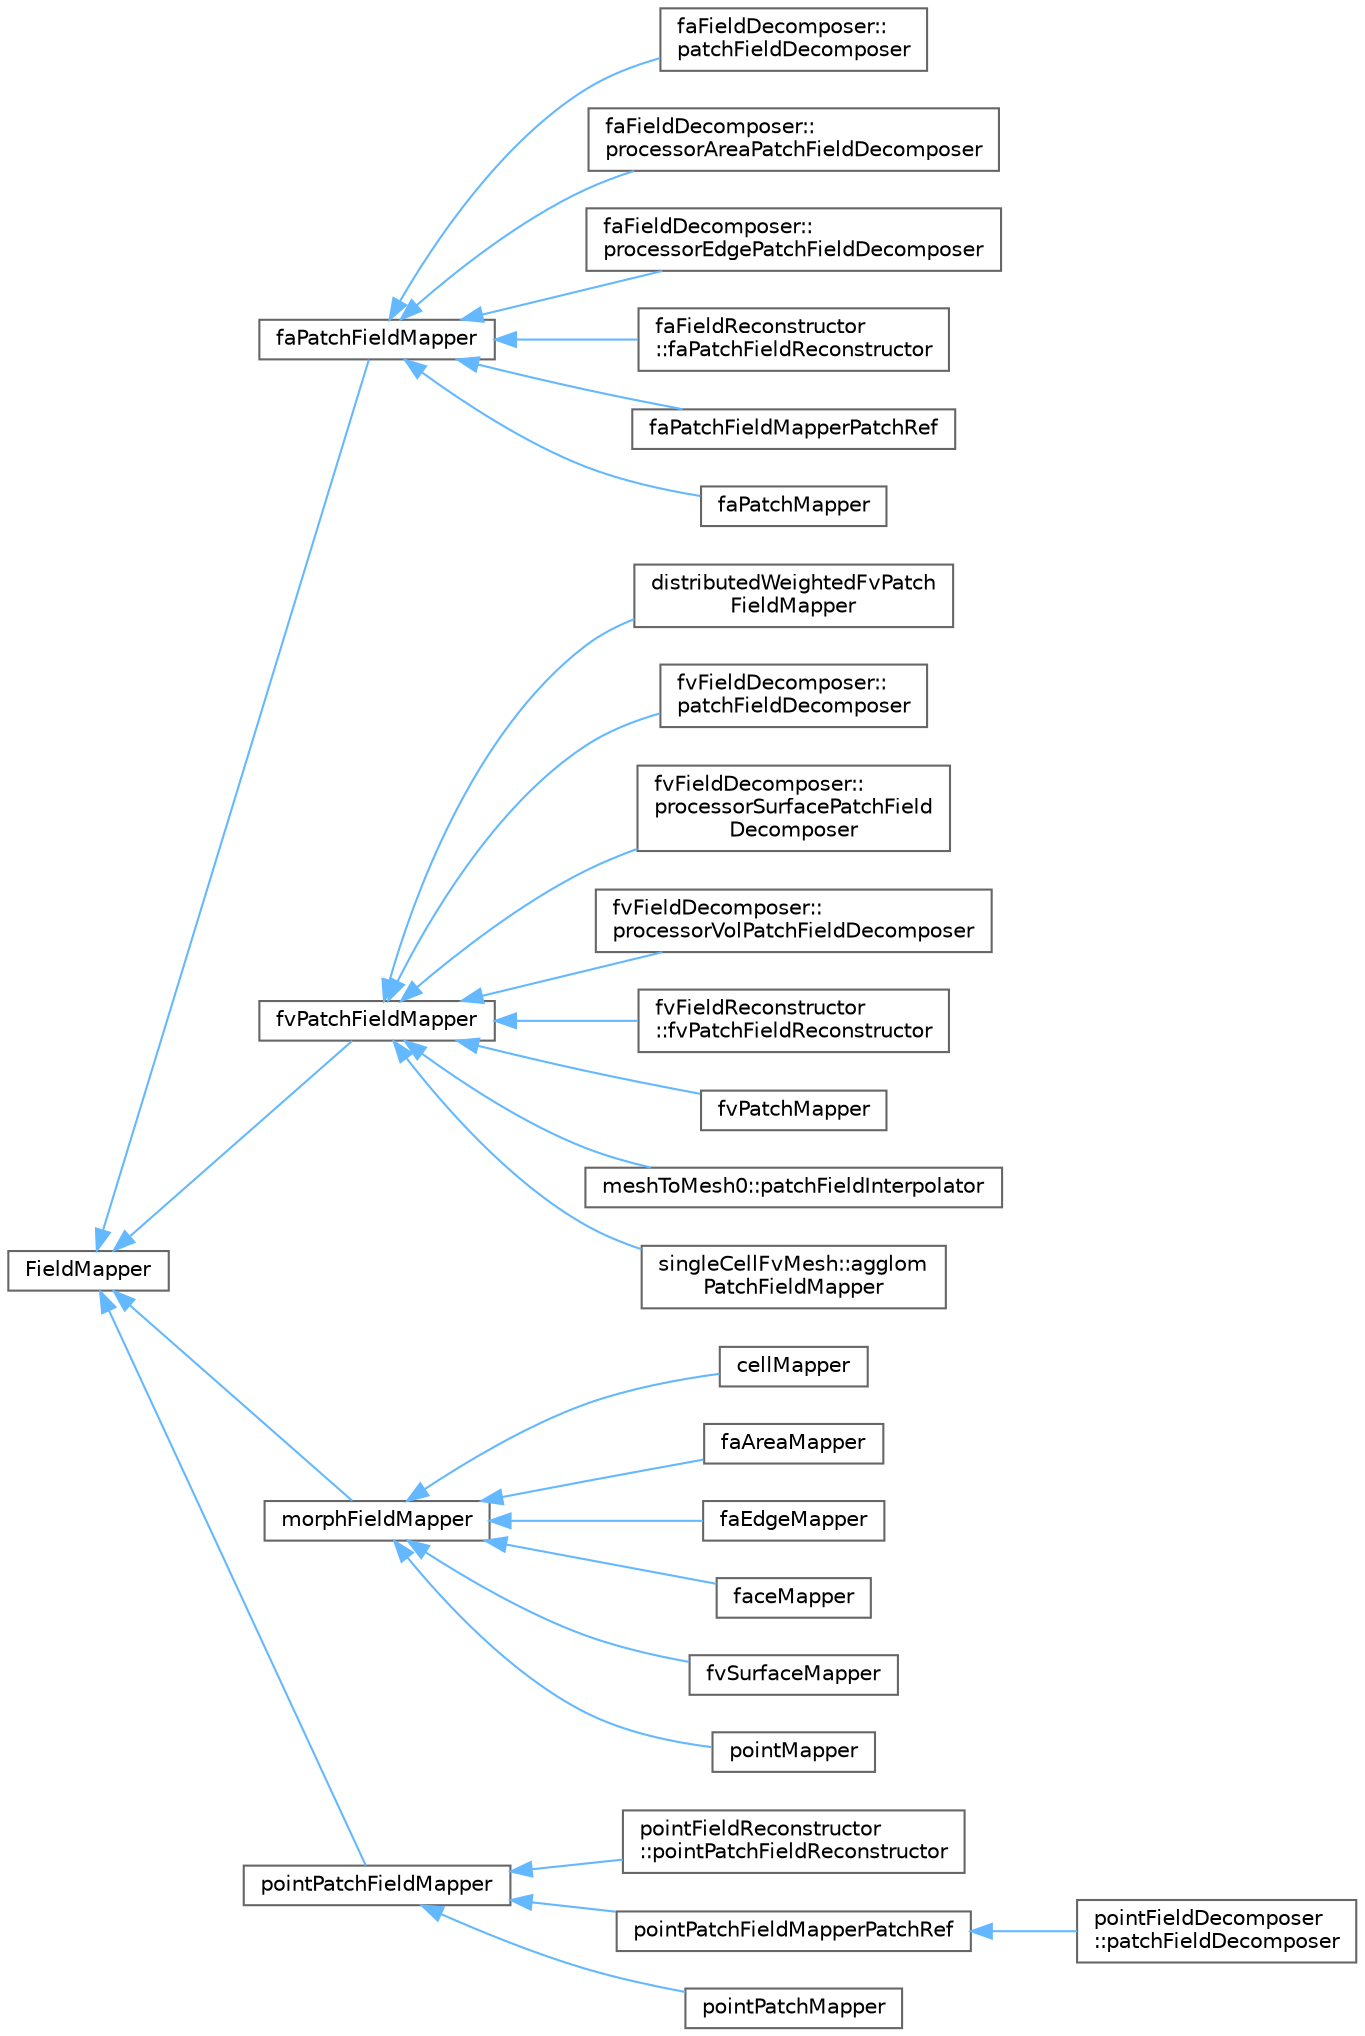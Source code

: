 digraph "Graphical Class Hierarchy"
{
 // LATEX_PDF_SIZE
  bgcolor="transparent";
  edge [fontname=Helvetica,fontsize=10,labelfontname=Helvetica,labelfontsize=10];
  node [fontname=Helvetica,fontsize=10,shape=box,height=0.2,width=0.4];
  rankdir="LR";
  Node0 [id="Node000000",label="FieldMapper",height=0.2,width=0.4,color="grey40", fillcolor="white", style="filled",URL="$classFoam_1_1FieldMapper.html",tooltip="Abstract base class to hold the Field mapping addressing and weights."];
  Node0 -> Node1 [id="edge4626_Node000000_Node000001",dir="back",color="steelblue1",style="solid",tooltip=" "];
  Node1 [id="Node000001",label="faPatchFieldMapper",height=0.2,width=0.4,color="grey40", fillcolor="white", style="filled",URL="$classFoam_1_1faPatchFieldMapper.html",tooltip="A FieldMapper for finite-area patch fields."];
  Node1 -> Node2 [id="edge4627_Node000001_Node000002",dir="back",color="steelblue1",style="solid",tooltip=" "];
  Node2 [id="Node000002",label="faFieldDecomposer::\lpatchFieldDecomposer",height=0.2,width=0.4,color="grey40", fillcolor="white", style="filled",URL="$classFoam_1_1faFieldDecomposer_1_1patchFieldDecomposer.html",tooltip=" "];
  Node1 -> Node3 [id="edge4628_Node000001_Node000003",dir="back",color="steelblue1",style="solid",tooltip=" "];
  Node3 [id="Node000003",label="faFieldDecomposer::\lprocessorAreaPatchFieldDecomposer",height=0.2,width=0.4,color="grey40", fillcolor="white", style="filled",URL="$classFoam_1_1faFieldDecomposer_1_1processorAreaPatchFieldDecomposer.html",tooltip=" "];
  Node1 -> Node4 [id="edge4629_Node000001_Node000004",dir="back",color="steelblue1",style="solid",tooltip=" "];
  Node4 [id="Node000004",label="faFieldDecomposer::\lprocessorEdgePatchFieldDecomposer",height=0.2,width=0.4,color="grey40", fillcolor="white", style="filled",URL="$classFoam_1_1faFieldDecomposer_1_1processorEdgePatchFieldDecomposer.html",tooltip=" "];
  Node1 -> Node5 [id="edge4630_Node000001_Node000005",dir="back",color="steelblue1",style="solid",tooltip=" "];
  Node5 [id="Node000005",label="faFieldReconstructor\l::faPatchFieldReconstructor",height=0.2,width=0.4,color="grey40", fillcolor="white", style="filled",URL="$classFoam_1_1faFieldReconstructor_1_1faPatchFieldReconstructor.html",tooltip=" "];
  Node1 -> Node6 [id="edge4631_Node000001_Node000006",dir="back",color="steelblue1",style="solid",tooltip=" "];
  Node6 [id="Node000006",label="faPatchFieldMapperPatchRef",height=0.2,width=0.4,color="grey40", fillcolor="white", style="filled",URL="$classFoam_1_1faPatchFieldMapperPatchRef.html",tooltip=" "];
  Node1 -> Node7 [id="edge4632_Node000001_Node000007",dir="back",color="steelblue1",style="solid",tooltip=" "];
  Node7 [id="Node000007",label="faPatchMapper",height=0.2,width=0.4,color="grey40", fillcolor="white", style="filled",URL="$classFoam_1_1faPatchMapper.html",tooltip="Mapping class for a faPatchField. Edge mapping is calculated based on faceCells comparison of old and..."];
  Node0 -> Node8 [id="edge4633_Node000000_Node000008",dir="back",color="steelblue1",style="solid",tooltip=" "];
  Node8 [id="Node000008",label="fvPatchFieldMapper",height=0.2,width=0.4,color="grey40", fillcolor="white", style="filled",URL="$classFoam_1_1fvPatchFieldMapper.html",tooltip="A FieldMapper for finite-volume patch fields."];
  Node8 -> Node9 [id="edge4634_Node000008_Node000009",dir="back",color="steelblue1",style="solid",tooltip=" "];
  Node9 [id="Node000009",label="distributedWeightedFvPatch\lFieldMapper",height=0.2,width=0.4,color="grey40", fillcolor="white", style="filled",URL="$classFoam_1_1distributedWeightedFvPatchFieldMapper.html",tooltip="FieldMapper with weighted mapping from (optionally remote) quantities."];
  Node8 -> Node10 [id="edge4635_Node000008_Node000010",dir="back",color="steelblue1",style="solid",tooltip=" "];
  Node10 [id="Node000010",label="fvFieldDecomposer::\lpatchFieldDecomposer",height=0.2,width=0.4,color="grey40", fillcolor="white", style="filled",URL="$classFoam_1_1fvFieldDecomposer_1_1patchFieldDecomposer.html",tooltip=" "];
  Node8 -> Node11 [id="edge4636_Node000008_Node000011",dir="back",color="steelblue1",style="solid",tooltip=" "];
  Node11 [id="Node000011",label="fvFieldDecomposer::\lprocessorSurfacePatchField\lDecomposer",height=0.2,width=0.4,color="grey40", fillcolor="white", style="filled",URL="$classFoam_1_1fvFieldDecomposer_1_1processorSurfacePatchFieldDecomposer.html",tooltip=" "];
  Node8 -> Node12 [id="edge4637_Node000008_Node000012",dir="back",color="steelblue1",style="solid",tooltip=" "];
  Node12 [id="Node000012",label="fvFieldDecomposer::\lprocessorVolPatchFieldDecomposer",height=0.2,width=0.4,color="grey40", fillcolor="white", style="filled",URL="$classFoam_1_1fvFieldDecomposer_1_1processorVolPatchFieldDecomposer.html",tooltip=" "];
  Node8 -> Node13 [id="edge4638_Node000008_Node000013",dir="back",color="steelblue1",style="solid",tooltip=" "];
  Node13 [id="Node000013",label="fvFieldReconstructor\l::fvPatchFieldReconstructor",height=0.2,width=0.4,color="grey40", fillcolor="white", style="filled",URL="$classFoam_1_1fvFieldReconstructor_1_1fvPatchFieldReconstructor.html",tooltip=" "];
  Node8 -> Node14 [id="edge4639_Node000008_Node000014",dir="back",color="steelblue1",style="solid",tooltip=" "];
  Node14 [id="Node000014",label="fvPatchMapper",height=0.2,width=0.4,color="grey40", fillcolor="white", style="filled",URL="$classFoam_1_1fvPatchMapper.html",tooltip="Mapping class for a fvPatchField."];
  Node8 -> Node15 [id="edge4640_Node000008_Node000015",dir="back",color="steelblue1",style="solid",tooltip=" "];
  Node15 [id="Node000015",label="meshToMesh0::patchFieldInterpolator",height=0.2,width=0.4,color="grey40", fillcolor="white", style="filled",URL="$classFoam_1_1meshToMesh0_1_1patchFieldInterpolator.html",tooltip=" "];
  Node8 -> Node16 [id="edge4641_Node000008_Node000016",dir="back",color="steelblue1",style="solid",tooltip=" "];
  Node16 [id="Node000016",label="singleCellFvMesh::agglom\lPatchFieldMapper",height=0.2,width=0.4,color="grey40", fillcolor="white", style="filled",URL="$classFoam_1_1singleCellFvMesh_1_1agglomPatchFieldMapper.html",tooltip=" "];
  Node0 -> Node17 [id="edge4642_Node000000_Node000017",dir="back",color="steelblue1",style="solid",tooltip=" "];
  Node17 [id="Node000017",label="morphFieldMapper",height=0.2,width=0.4,color="grey40", fillcolor="white", style="filled",URL="$classFoam_1_1morphFieldMapper.html",tooltip="Abstract base class to hold the Field mapping for mesh morphs."];
  Node17 -> Node18 [id="edge4643_Node000017_Node000018",dir="back",color="steelblue1",style="solid",tooltip=" "];
  Node18 [id="Node000018",label="cellMapper",height=0.2,width=0.4,color="grey40", fillcolor="white", style="filled",URL="$classFoam_1_1cellMapper.html",tooltip="This object provides mapping and fill-in information for cell data between the two meshes after the t..."];
  Node17 -> Node19 [id="edge4644_Node000017_Node000019",dir="back",color="steelblue1",style="solid",tooltip=" "];
  Node19 [id="Node000019",label="faAreaMapper",height=0.2,width=0.4,color="grey40", fillcolor="white", style="filled",URL="$classFoam_1_1faAreaMapper.html",tooltip="FA area mapper."];
  Node17 -> Node20 [id="edge4645_Node000017_Node000020",dir="back",color="steelblue1",style="solid",tooltip=" "];
  Node20 [id="Node000020",label="faEdgeMapper",height=0.2,width=0.4,color="grey40", fillcolor="white", style="filled",URL="$classFoam_1_1faEdgeMapper.html",tooltip="FA edge mapper. Currently, edge-based finite area data is not mapped, but only resized,..."];
  Node17 -> Node21 [id="edge4646_Node000017_Node000021",dir="back",color="steelblue1",style="solid",tooltip=" "];
  Node21 [id="Node000021",label="faceMapper",height=0.2,width=0.4,color="grey40", fillcolor="white", style="filled",URL="$classFoam_1_1faceMapper.html",tooltip="This object provides mapping and fill-in information for face data between the two meshes after the t..."];
  Node17 -> Node22 [id="edge4647_Node000017_Node000022",dir="back",color="steelblue1",style="solid",tooltip=" "];
  Node22 [id="Node000022",label="fvSurfaceMapper",height=0.2,width=0.4,color="grey40", fillcolor="white", style="filled",URL="$classFoam_1_1fvSurfaceMapper.html",tooltip="FV surface mapper."];
  Node17 -> Node23 [id="edge4648_Node000017_Node000023",dir="back",color="steelblue1",style="solid",tooltip=" "];
  Node23 [id="Node000023",label="pointMapper",height=0.2,width=0.4,color="grey40", fillcolor="white", style="filled",URL="$classFoam_1_1pointMapper.html",tooltip="This object provides mapping and fill-in information for point data between the two meshes after the ..."];
  Node0 -> Node24 [id="edge4649_Node000000_Node000024",dir="back",color="steelblue1",style="solid",tooltip=" "];
  Node24 [id="Node000024",label="pointPatchFieldMapper",height=0.2,width=0.4,color="grey40", fillcolor="white", style="filled",URL="$classFoam_1_1pointPatchFieldMapper.html",tooltip="Foam::pointPatchFieldMapper."];
  Node24 -> Node25 [id="edge4650_Node000024_Node000025",dir="back",color="steelblue1",style="solid",tooltip=" "];
  Node25 [id="Node000025",label="pointFieldReconstructor\l::pointPatchFieldReconstructor",height=0.2,width=0.4,color="grey40", fillcolor="white", style="filled",URL="$classFoam_1_1pointFieldReconstructor_1_1pointPatchFieldReconstructor.html",tooltip=" "];
  Node24 -> Node26 [id="edge4651_Node000024_Node000026",dir="back",color="steelblue1",style="solid",tooltip=" "];
  Node26 [id="Node000026",label="pointPatchFieldMapperPatchRef",height=0.2,width=0.4,color="grey40", fillcolor="white", style="filled",URL="$classFoam_1_1pointPatchFieldMapperPatchRef.html",tooltip="Foam::pointPatchFieldMapperPatchRef."];
  Node26 -> Node27 [id="edge4652_Node000026_Node000027",dir="back",color="steelblue1",style="solid",tooltip=" "];
  Node27 [id="Node000027",label="pointFieldDecomposer\l::patchFieldDecomposer",height=0.2,width=0.4,color="grey40", fillcolor="white", style="filled",URL="$classFoam_1_1pointFieldDecomposer_1_1patchFieldDecomposer.html",tooltip=" "];
  Node24 -> Node28 [id="edge4653_Node000024_Node000028",dir="back",color="steelblue1",style="solid",tooltip=" "];
  Node28 [id="Node000028",label="pointPatchMapper",height=0.2,width=0.4,color="grey40", fillcolor="white", style="filled",URL="$classFoam_1_1pointPatchMapper.html",tooltip="Mapping class for a pointPatchField."];
}
